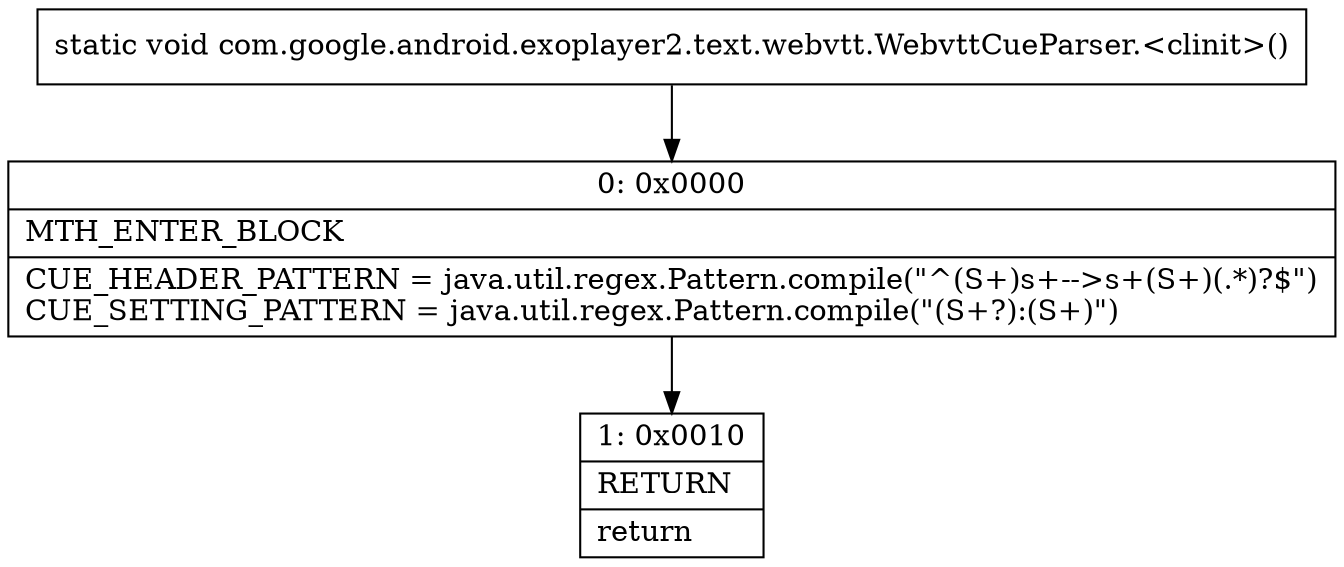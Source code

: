 digraph "CFG forcom.google.android.exoplayer2.text.webvtt.WebvttCueParser.\<clinit\>()V" {
Node_0 [shape=record,label="{0\:\ 0x0000|MTH_ENTER_BLOCK\l|CUE_HEADER_PATTERN = java.util.regex.Pattern.compile(\"^(S+)s+\-\-\>s+(S+)(.*)?$\")\lCUE_SETTING_PATTERN = java.util.regex.Pattern.compile(\"(S+?):(S+)\")\l}"];
Node_1 [shape=record,label="{1\:\ 0x0010|RETURN\l|return\l}"];
MethodNode[shape=record,label="{static void com.google.android.exoplayer2.text.webvtt.WebvttCueParser.\<clinit\>() }"];
MethodNode -> Node_0;
Node_0 -> Node_1;
}

